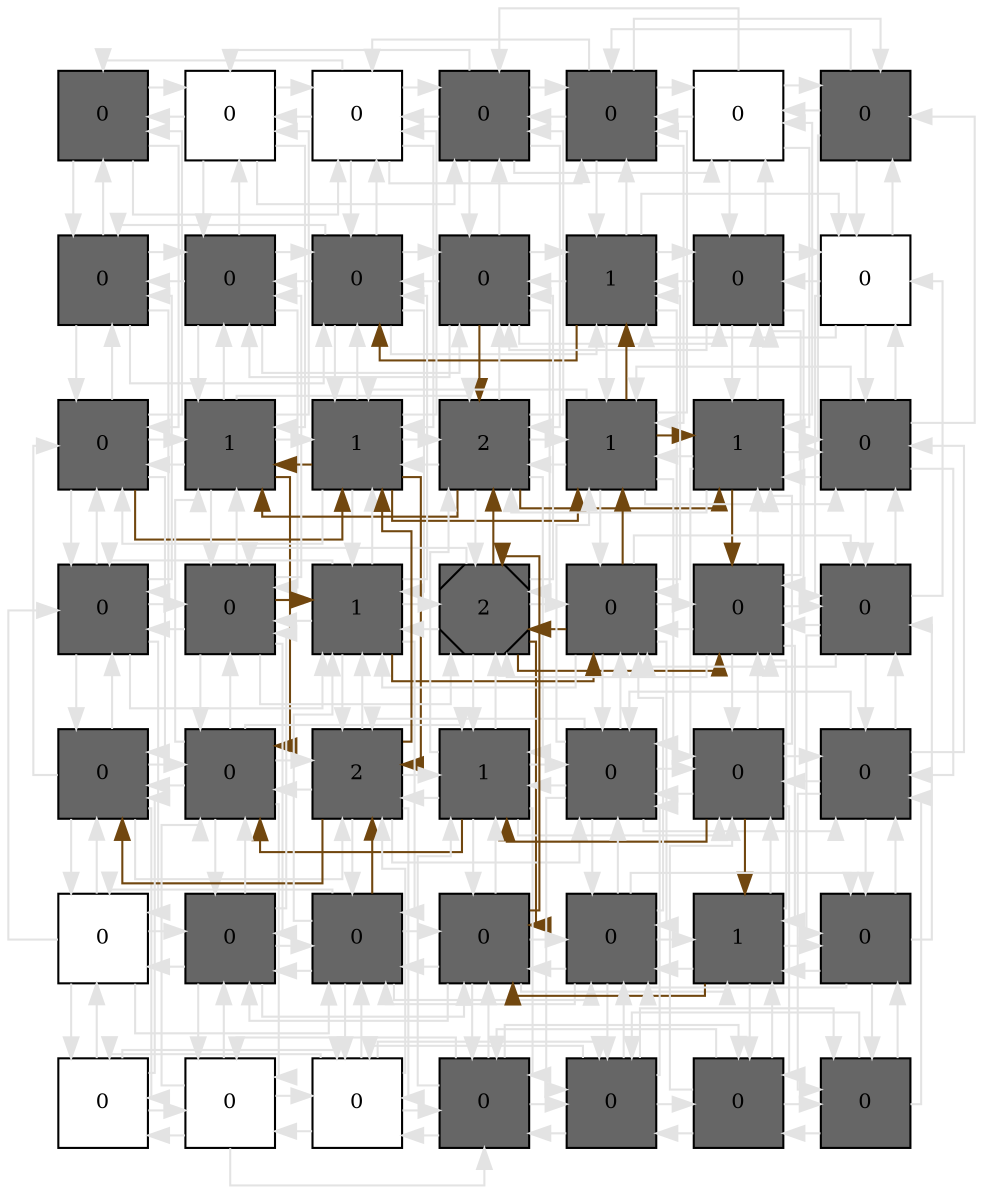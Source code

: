 digraph layout  {
rankdir=TB;
splines=ortho;
node [fixedsize=false, style=filled, width="0.6"];
edge [constraint=false];
0 [fillcolor="#666666", fontsize=10, label=0, shape=square, tooltip="name:  PIP2 ,\nin_degree: 4,\nout_degree: 4"];
1 [fillcolor="#FFFFFF", fontsize=10, label=0, shape=square, tooltip="name: None,\nin_degree: 5,\nout_degree: 5"];
2 [fillcolor="#FFFFFF", fontsize=10, label=0, shape=square, tooltip="name: None,\nin_degree: 6,\nout_degree: 6"];
3 [fillcolor="#666666", fontsize=10, label=0, shape=square, tooltip="name:  IkB ,\nin_degree: 6,\nout_degree: 6"];
4 [fillcolor="#666666", fontsize=10, label=0, shape=square, tooltip="name:  IKK ,\nin_degree: 6,\nout_degree: 6"];
5 [fillcolor="#FFFFFF", fontsize=10, label=0, shape=square, tooltip="name: None,\nin_degree: 5,\nout_degree: 5"];
6 [fillcolor="#666666", fontsize=10, label=0, shape=square, tooltip="name:  NIK ,\nin_degree: 4,\nout_degree: 4"];
7 [fillcolor="#666666", fontsize=10, label=0, shape=square, tooltip="name:  GFR ,\nin_degree: 5,\nout_degree: 5"];
8 [fillcolor="#666666", fontsize=10, label=0, shape=square, tooltip="name:  GF ,\nin_degree: 6,\nout_degree: 6"];
9 [fillcolor="#666666", fontsize=10, label=0, shape=square, tooltip="name:  Mdm2 ,\nin_degree: 7,\nout_degree: 7"];
10 [fillcolor="#666666", fontsize=10, label=0, shape=square, tooltip="name:  NFkB ,\nin_degree: 7,\nout_degree: 7"];
11 [fillcolor="#666666", fontsize=10, label=1, shape=square, tooltip="name:  A20 ,\nin_degree: 7,\nout_degree: 7"];
12 [fillcolor="#666666", fontsize=10, label=0, shape=square, tooltip="name:  Cas12 ,\nin_degree: 6,\nout_degree: 6"];
13 [fillcolor="#FFFFFF", fontsize=10, label=0, shape=square, tooltip="name: None,\nin_degree: 5,\nout_degree: 5"];
14 [fillcolor="#666666", fontsize=10, label=0, shape=square, tooltip="name:  PIP3 ,\nin_degree: 6,\nout_degree: 6"];
15 [fillcolor="#666666", fontsize=10, label=1, shape=square, tooltip="name:  BclX ,\nin_degree: 7,\nout_degree: 7"];
16 [fillcolor="#666666", fontsize=10, label=1, shape=square, tooltip="name:  p53 ,\nin_degree: 8,\nout_degree: 8"];
17 [fillcolor="#666666", fontsize=10, label=2, shape=square, tooltip="name:  BAD ,\nin_degree: 8,\nout_degree: 8"];
18 [fillcolor="#666666", fontsize=10, label=1, shape=square, tooltip="name:  AKT ,\nin_degree: 8,\nout_degree: 8"];
19 [fillcolor="#666666", fontsize=10, label=1, shape=square, tooltip="name:  Cas7 ,\nin_degree: 7,\nout_degree: 7"];
20 [fillcolor="#666666", fontsize=10, label=0, shape=square, tooltip="name:  TRAF2 ,\nin_degree: 6,\nout_degree: 6"];
21 [fillcolor="#666666", fontsize=10, label=0, shape=square, tooltip="name:  PI3K ,\nin_degree: 6,\nout_degree: 6"];
22 [fillcolor="#666666", fontsize=10, label=0, shape=square, tooltip="name:  Mito ,\nin_degree: 7,\nout_degree: 7"];
23 [fillcolor="#666666", fontsize=10, label=1, shape=square, tooltip="name:  Apaf1 ,\nin_degree: 8,\nout_degree: 8"];
24 [fillcolor="#666666", fontsize=10, label=2, shape=Msquare, tooltip="name:  IAP ,\nin_degree: 8,\nout_degree: 8"];
25 [fillcolor="#666666", fontsize=10, label=0, shape=square, tooltip="name:  APC ,\nin_degree: 8,\nout_degree: 8"];
26 [fillcolor="#666666", fontsize=10, label=0, shape=square, tooltip="name:  Cas9 ,\nin_degree: 7,\nout_degree: 7"];
27 [fillcolor="#666666", fontsize=10, label=0, shape=square, tooltip="name:  RIP ,\nin_degree: 6,\nout_degree: 6"];
28 [fillcolor="#666666", fontsize=10, label=0, shape=square, tooltip="name:  PTEN ,\nin_degree: 6,\nout_degree: 6"];
29 [fillcolor="#666666", fontsize=10, label=0, shape=square, tooltip="name:  BID ,\nin_degree: 7,\nout_degree: 7"];
30 [fillcolor="#666666", fontsize=10, label=2, shape=square, tooltip="name:  JNK ,\nin_degree: 8,\nout_degree: 8"];
31 [fillcolor="#666666", fontsize=10, label=1, shape=square, tooltip="name:  Cas6 ,\nin_degree: 8,\nout_degree: 8"];
32 [fillcolor="#666666", fontsize=10, label=0, shape=square, tooltip="name:  JNKK ,\nin_degree: 8,\nout_degree: 8"];
33 [fillcolor="#666666", fontsize=10, label=0, shape=square, tooltip="name:  Cas8 ,\nin_degree: 7,\nout_degree: 7"];
34 [fillcolor="#666666", fontsize=10, label=0, shape=square, tooltip="name:  MEKK1 ,\nin_degree: 6,\nout_degree: 6"];
35 [fillcolor="#FFFFFF", fontsize=10, label=0, shape=square, tooltip="name: None,\nin_degree: 5,\nout_degree: 5"];
36 [fillcolor="#666666", fontsize=10, label=0, shape=square, tooltip="name:  Cas3_dummy ,\nin_degree: 6,\nout_degree: 6"];
37 [fillcolor="#666666", fontsize=10, label=0, shape=square, tooltip="name:  DNADamageEvent ,\nin_degree: 7,\nout_degree: 7"];
38 [fillcolor="#666666", fontsize=10, label=0, shape=square, tooltip="name:  Cas3 ,\nin_degree: 7,\nout_degree: 7"];
39 [fillcolor="#666666", fontsize=10, label=0, shape=square, tooltip="name:  TNFR1 ,\nin_degree: 7,\nout_degree: 7"];
40 [fillcolor="#666666", fontsize=10, label=1, shape=square, tooltip="name:  FADD ,\nin_degree: 6,\nout_degree: 6"];
41 [fillcolor="#666666", fontsize=10, label=0, shape=square, tooltip="name:  TRADD ,\nin_degree: 5,\nout_degree: 5"];
42 [fillcolor="#FFFFFF", fontsize=10, label=0, shape=square, tooltip="name: None,\nin_degree: 4,\nout_degree: 4"];
43 [fillcolor="#FFFFFF", fontsize=10, label=0, shape=square, tooltip="name: None,\nin_degree: 5,\nout_degree: 5"];
44 [fillcolor="#FFFFFF", fontsize=10, label=0, shape=square, tooltip="name: None,\nin_degree: 6,\nout_degree: 6"];
45 [fillcolor="#666666", fontsize=10, label=0, shape=square, tooltip="name:  TNFR2 ,\nin_degree: 6,\nout_degree: 6"];
46 [fillcolor="#666666", fontsize=10, label=0, shape=square, tooltip="name:  TNF ,\nin_degree: 6,\nout_degree: 6"];
47 [fillcolor="#666666", fontsize=10, label=0, shape=square, tooltip="name:  cFLIP ,\nin_degree: 5,\nout_degree: 5"];
48 [fillcolor="#666666", fontsize=10, label=0, shape=square, tooltip="name:  TRAF ,\nin_degree: 4,\nout_degree: 4"];
0 -> 1  [color=grey89, style="penwidth(0.1)", tooltip=" ", weight=1];
0 -> 7  [color=grey89, style="penwidth(0.1)", tooltip=" ", weight=1];
0 -> 14  [color=grey89, style="penwidth(0.1)", tooltip=" ", weight=1];
0 -> 2  [color=grey89, style="penwidth(0.1)", tooltip=" ", weight=1];
1 -> 0  [color=grey89, style="penwidth(0.1)", tooltip=" ", weight=1];
1 -> 2  [color=grey89, style="penwidth(0.1)", tooltip=" ", weight=1];
1 -> 8  [color=grey89, style="penwidth(0.1)", tooltip=" ", weight=1];
1 -> 15  [color=grey89, style="penwidth(0.1)", tooltip=" ", weight=1];
1 -> 3  [color=grey89, style="penwidth(0.1)", tooltip=" ", weight=1];
2 -> 1  [color=grey89, style="penwidth(0.1)", tooltip=" ", weight=1];
2 -> 3  [color=grey89, style="penwidth(0.1)", tooltip=" ", weight=1];
2 -> 9  [color=grey89, style="penwidth(0.1)", tooltip=" ", weight=1];
2 -> 16  [color=grey89, style="penwidth(0.1)", tooltip=" ", weight=1];
2 -> 4  [color=grey89, style="penwidth(0.1)", tooltip=" ", weight=1];
2 -> 0  [color=grey89, style="penwidth(0.1)", tooltip=" ", weight=1];
3 -> 2  [color=grey89, style="penwidth(0.1)", tooltip=" ", weight=1];
3 -> 4  [color=grey89, style="penwidth(0.1)", tooltip=" ", weight=1];
3 -> 10  [color=grey89, style="penwidth(0.1)", tooltip=" ", weight=1];
3 -> 17  [color=grey89, style="penwidth(0.1)", tooltip=" ", weight=1];
3 -> 5  [color=grey89, style="penwidth(0.1)", tooltip=" ", weight=1];
3 -> 1  [color=grey89, style="penwidth(0.1)", tooltip=" ", weight=1];
4 -> 3  [color=grey89, style="penwidth(0.1)", tooltip=" ", weight=1];
4 -> 5  [color=grey89, style="penwidth(0.1)", tooltip=" ", weight=1];
4 -> 11  [color=grey89, style="penwidth(0.1)", tooltip=" ", weight=1];
4 -> 18  [color=grey89, style="penwidth(0.1)", tooltip=" ", weight=1];
4 -> 6  [color=grey89, style="penwidth(0.1)", tooltip=" ", weight=1];
4 -> 2  [color=grey89, style="penwidth(0.1)", tooltip=" ", weight=1];
5 -> 4  [color=grey89, style="penwidth(0.1)", tooltip=" ", weight=1];
5 -> 6  [color=grey89, style="penwidth(0.1)", tooltip=" ", weight=1];
5 -> 12  [color=grey89, style="penwidth(0.1)", tooltip=" ", weight=1];
5 -> 19  [color=grey89, style="penwidth(0.1)", tooltip=" ", weight=1];
5 -> 3  [color=grey89, style="penwidth(0.1)", tooltip=" ", weight=1];
6 -> 5  [color=grey89, style="penwidth(0.1)", tooltip=" ", weight=1];
6 -> 13  [color=grey89, style="penwidth(0.1)", tooltip=" ", weight=1];
6 -> 20  [color=grey89, style="penwidth(0.1)", tooltip=" ", weight=1];
6 -> 4  [color=grey89, style="penwidth(0.1)", tooltip=" ", weight=1];
7 -> 0  [color=grey89, style="penwidth(0.1)", tooltip=" ", weight=1];
7 -> 8  [color=grey89, style="penwidth(0.1)", tooltip=" ", weight=1];
7 -> 14  [color=grey89, style="penwidth(0.1)", tooltip=" ", weight=1];
7 -> 21  [color=grey89, style="penwidth(0.1)", tooltip=" ", weight=1];
7 -> 9  [color=grey89, style="penwidth(0.1)", tooltip=" ", weight=1];
8 -> 1  [color=grey89, style="penwidth(0.1)", tooltip=" ", weight=1];
8 -> 7  [color=grey89, style="penwidth(0.1)", tooltip=" ", weight=1];
8 -> 9  [color=grey89, style="penwidth(0.1)", tooltip=" ", weight=1];
8 -> 15  [color=grey89, style="penwidth(0.1)", tooltip=" ", weight=1];
8 -> 22  [color=grey89, style="penwidth(0.1)", tooltip=" ", weight=1];
8 -> 10  [color=grey89, style="penwidth(0.1)", tooltip=" ", weight=1];
9 -> 2  [color=grey89, style="penwidth(0.1)", tooltip=" ", weight=1];
9 -> 8  [color=grey89, style="penwidth(0.1)", tooltip=" ", weight=1];
9 -> 10  [color=grey89, style="penwidth(0.1)", tooltip=" ", weight=1];
9 -> 16  [color=grey89, style="penwidth(0.1)", tooltip=" ", weight=1];
9 -> 23  [color=grey89, style="penwidth(0.1)", tooltip=" ", weight=1];
9 -> 11  [color=grey89, style="penwidth(0.1)", tooltip=" ", weight=1];
9 -> 7  [color=grey89, style="penwidth(0.1)", tooltip=" ", weight=1];
10 -> 3  [color=grey89, style="penwidth(0.1)", tooltip=" ", weight=1];
10 -> 9  [color=grey89, style="penwidth(0.1)", tooltip=" ", weight=1];
10 -> 11  [color=grey89, style="penwidth(0.1)", tooltip=" ", weight=1];
10 -> 17  [color="#71470F", style="penwidth(0.1)", tooltip="10( NFkB ) to 15( BclX )", weight=1];
10 -> 24  [color=grey89, style="penwidth(0.1)", tooltip=" ", weight=1];
10 -> 12  [color=grey89, style="penwidth(0.1)", tooltip=" ", weight=1];
10 -> 8  [color=grey89, style="penwidth(0.1)", tooltip=" ", weight=1];
11 -> 4  [color=grey89, style="penwidth(0.1)", tooltip=" ", weight=1];
11 -> 10  [color=grey89, style="penwidth(0.1)", tooltip=" ", weight=1];
11 -> 12  [color=grey89, style="penwidth(0.1)", tooltip=" ", weight=1];
11 -> 18  [color=grey89, style="penwidth(0.1)", tooltip=" ", weight=1];
11 -> 25  [color=grey89, style="penwidth(0.1)", tooltip=" ", weight=1];
11 -> 13  [color=grey89, style="penwidth(0.1)", tooltip=" ", weight=1];
11 -> 9  [color="#71470F", style="penwidth(0.1)", tooltip="18( AKT ) to 9( Mdm2 )", weight=1];
12 -> 5  [color=grey89, style="penwidth(0.1)", tooltip=" ", weight=1];
12 -> 11  [color=grey89, style="penwidth(0.1)", tooltip=" ", weight=1];
12 -> 13  [color=grey89, style="penwidth(0.1)", tooltip=" ", weight=1];
12 -> 19  [color=grey89, style="penwidth(0.1)", tooltip=" ", weight=1];
12 -> 26  [color=grey89, style="penwidth(0.1)", tooltip=" ", weight=1];
12 -> 10  [color=grey89, style="penwidth(0.1)", tooltip=" ", weight=1];
13 -> 6  [color=grey89, style="penwidth(0.1)", tooltip=" ", weight=1];
13 -> 12  [color=grey89, style="penwidth(0.1)", tooltip=" ", weight=1];
13 -> 20  [color=grey89, style="penwidth(0.1)", tooltip=" ", weight=1];
13 -> 27  [color=grey89, style="penwidth(0.1)", tooltip=" ", weight=1];
13 -> 11  [color=grey89, style="penwidth(0.1)", tooltip=" ", weight=1];
14 -> 7  [color=grey89, style="penwidth(0.1)", tooltip=" ", weight=1];
14 -> 15  [color=grey89, style="penwidth(0.1)", tooltip=" ", weight=1];
14 -> 21  [color=grey89, style="penwidth(0.1)", tooltip=" ", weight=1];
14 -> 28  [color=grey89, style="penwidth(0.1)", tooltip=" ", weight=1];
14 -> 0  [color=grey89, style="penwidth(0.1)", tooltip=" ", weight=1];
14 -> 16  [color="#71470F", style="penwidth(0.1)", tooltip="14( PIP3 ) to 18( AKT )", weight=1];
15 -> 8  [color=grey89, style="penwidth(0.1)", tooltip=" ", weight=1];
15 -> 14  [color=grey89, style="penwidth(0.1)", tooltip=" ", weight=1];
15 -> 16  [color=grey89, style="penwidth(0.1)", tooltip=" ", weight=1];
15 -> 22  [color=grey89, style="penwidth(0.1)", tooltip=" ", weight=1];
15 -> 29  [color="#71470F", style="penwidth(0.1)", tooltip="16( p53 ) to 29( BID )", weight=1];
15 -> 1  [color=grey89, style="penwidth(0.1)", tooltip=" ", weight=1];
15 -> 17  [color=grey89, style="penwidth(0.1)", tooltip=" ", weight=1];
16 -> 9  [color=grey89, style="penwidth(0.1)", tooltip=" ", weight=1];
16 -> 15  [color="#71470F", style="penwidth(0.1)", tooltip="16( p53 ) to 29( BID )", weight=1];
16 -> 17  [color=grey89, style="penwidth(0.1)", tooltip=" ", weight=1];
16 -> 23  [color=grey89, style="penwidth(0.1)", tooltip=" ", weight=1];
16 -> 30  [color="#71470F", style="penwidth(0.1)", tooltip="16( p53 ) to 28( PTEN )", weight=1];
16 -> 2  [color=grey89, style="penwidth(0.1)", tooltip=" ", weight=1];
16 -> 18  [color="#71470F", style="penwidth(0.1)", tooltip="14( PIP3 ) to 18( AKT )", weight=1];
16 -> 14  [color=grey89, style="penwidth(0.1)", tooltip=" ", weight=1];
17 -> 10  [color=grey89, style="penwidth(0.1)", tooltip=" ", weight=1];
17 -> 16  [color=grey89, style="penwidth(0.1)", tooltip=" ", weight=1];
17 -> 18  [color=grey89, style="penwidth(0.1)", tooltip=" ", weight=1];
17 -> 24  [color=grey89, style="penwidth(0.1)", tooltip=" ", weight=1];
17 -> 31  [color=grey89, style="penwidth(0.1)", tooltip=" ", weight=1];
17 -> 3  [color=grey89, style="penwidth(0.1)", tooltip=" ", weight=1];
17 -> 19  [color="#71470F", style="penwidth(0.1)", tooltip="24( IAP ) to 19( Cas7 )", weight=1];
17 -> 15  [color="#71470F", style="penwidth(0.1)", tooltip="10( NFkB ) to 15( BclX )", weight=1];
18 -> 11  [color="#71470F", style="penwidth(0.1)", tooltip="18( AKT ) to 9( Mdm2 )", weight=1];
18 -> 17  [color=grey89, style="penwidth(0.1)", tooltip=" ", weight=1];
18 -> 19  [color="#71470F", style="penwidth(0.1)", tooltip="25( APC ) to 19( Cas7 )", weight=1];
18 -> 25  [color=grey89, style="penwidth(0.1)", tooltip=" ", weight=1];
18 -> 32  [color=grey89, style="penwidth(0.1)", tooltip=" ", weight=1];
18 -> 4  [color=grey89, style="penwidth(0.1)", tooltip=" ", weight=1];
18 -> 20  [color=grey89, style="penwidth(0.1)", tooltip=" ", weight=1];
18 -> 16  [color=grey89, style="penwidth(0.1)", tooltip=" ", weight=1];
19 -> 12  [color=grey89, style="penwidth(0.1)", tooltip=" ", weight=1];
19 -> 18  [color=grey89, style="penwidth(0.1)", tooltip=" ", weight=1];
19 -> 20  [color=grey89, style="penwidth(0.1)", tooltip=" ", weight=1];
19 -> 26  [color="#71470F", style="penwidth(0.1)", tooltip="18( AKT ) to 26( Cas9 )", weight=1];
19 -> 33  [color=grey89, style="penwidth(0.1)", tooltip=" ", weight=1];
19 -> 5  [color=grey89, style="penwidth(0.1)", tooltip=" ", weight=1];
19 -> 17  [color=grey89, style="penwidth(0.1)", tooltip=" ", weight=1];
20 -> 13  [color=grey89, style="penwidth(0.1)", tooltip=" ", weight=1];
20 -> 19  [color=grey89, style="penwidth(0.1)", tooltip=" ", weight=1];
20 -> 27  [color=grey89, style="penwidth(0.1)", tooltip=" ", weight=1];
20 -> 34  [color=grey89, style="penwidth(0.1)", tooltip=" ", weight=1];
20 -> 6  [color=grey89, style="penwidth(0.1)", tooltip=" ", weight=1];
20 -> 18  [color=grey89, style="penwidth(0.1)", tooltip=" ", weight=1];
21 -> 14  [color=grey89, style="penwidth(0.1)", tooltip=" ", weight=1];
21 -> 22  [color=grey89, style="penwidth(0.1)", tooltip=" ", weight=1];
21 -> 28  [color=grey89, style="penwidth(0.1)", tooltip=" ", weight=1];
21 -> 35  [color=grey89, style="penwidth(0.1)", tooltip=" ", weight=1];
21 -> 7  [color=grey89, style="penwidth(0.1)", tooltip=" ", weight=1];
21 -> 23  [color=grey89, style="penwidth(0.1)", tooltip=" ", weight=1];
22 -> 15  [color=grey89, style="penwidth(0.1)", tooltip=" ", weight=1];
22 -> 21  [color=grey89, style="penwidth(0.1)", tooltip=" ", weight=1];
22 -> 23  [color="#71470F", style="penwidth(0.1)", tooltip="22( Mito ) to 25( APC )", weight=1];
22 -> 29  [color=grey89, style="penwidth(0.1)", tooltip=" ", weight=1];
22 -> 36  [color=grey89, style="penwidth(0.1)", tooltip=" ", weight=1];
22 -> 8  [color=grey89, style="penwidth(0.1)", tooltip=" ", weight=1];
22 -> 24  [color=grey89, style="penwidth(0.1)", tooltip=" ", weight=1];
23 -> 16  [color=grey89, style="penwidth(0.1)", tooltip=" ", weight=1];
23 -> 22  [color=grey89, style="penwidth(0.1)", tooltip=" ", weight=1];
23 -> 24  [color=grey89, style="penwidth(0.1)", tooltip=" ", weight=1];
23 -> 30  [color=grey89, style="penwidth(0.1)", tooltip=" ", weight=1];
23 -> 37  [color=grey89, style="penwidth(0.1)", tooltip=" ", weight=1];
23 -> 9  [color=grey89, style="penwidth(0.1)", tooltip=" ", weight=1];
23 -> 25  [color="#71470F", style="penwidth(0.1)", tooltip="22( Mito ) to 25( APC )", weight=1];
23 -> 21  [color=grey89, style="penwidth(0.1)", tooltip=" ", weight=1];
24 -> 17  [color="#71470F", style="penwidth(0.1)", tooltip="24( IAP ) to 19( Cas7 )", weight=1];
24 -> 23  [color=grey89, style="penwidth(0.1)", tooltip=" ", weight=1];
24 -> 25  [color=grey89, style="penwidth(0.1)", tooltip=" ", weight=1];
24 -> 31  [color=grey89, style="penwidth(0.1)", tooltip=" ", weight=1];
24 -> 38  [color="#71470F", style="penwidth(0.1)", tooltip="25( APC ) to 38( Cas3 )", weight=1];
24 -> 10  [color=grey89, style="penwidth(0.1)", tooltip=" ", weight=1];
24 -> 26  [color="#71470F", style="penwidth(0.1)", tooltip="38( Cas3 ) to 26( Cas9 )", weight=1];
24 -> 22  [color=grey89, style="penwidth(0.1)", tooltip=" ", weight=1];
25 -> 18  [color="#71470F", style="penwidth(0.1)", tooltip="25( APC ) to 19( Cas7 )", weight=1];
25 -> 24  [color="#71470F", style="penwidth(0.1)", tooltip="25( APC ) to 38( Cas3 )", weight=1];
25 -> 26  [color=grey89, style="penwidth(0.1)", tooltip=" ", weight=1];
25 -> 32  [color=grey89, style="penwidth(0.1)", tooltip=" ", weight=1];
25 -> 39  [color=grey89, style="penwidth(0.1)", tooltip=" ", weight=1];
25 -> 11  [color=grey89, style="penwidth(0.1)", tooltip=" ", weight=1];
25 -> 27  [color=grey89, style="penwidth(0.1)", tooltip=" ", weight=1];
25 -> 23  [color=grey89, style="penwidth(0.1)", tooltip=" ", weight=1];
26 -> 19  [color=grey89, style="penwidth(0.1)", tooltip=" ", weight=1];
26 -> 25  [color=grey89, style="penwidth(0.1)", tooltip=" ", weight=1];
26 -> 27  [color=grey89, style="penwidth(0.1)", tooltip=" ", weight=1];
26 -> 33  [color=grey89, style="penwidth(0.1)", tooltip=" ", weight=1];
26 -> 40  [color=grey89, style="penwidth(0.1)", tooltip=" ", weight=1];
26 -> 12  [color=grey89, style="penwidth(0.1)", tooltip=" ", weight=1];
26 -> 24  [color=grey89, style="penwidth(0.1)", tooltip=" ", weight=1];
27 -> 20  [color=grey89, style="penwidth(0.1)", tooltip=" ", weight=1];
27 -> 26  [color=grey89, style="penwidth(0.1)", tooltip=" ", weight=1];
27 -> 34  [color=grey89, style="penwidth(0.1)", tooltip=" ", weight=1];
27 -> 41  [color=grey89, style="penwidth(0.1)", tooltip=" ", weight=1];
27 -> 13  [color=grey89, style="penwidth(0.1)", tooltip=" ", weight=1];
27 -> 25  [color=grey89, style="penwidth(0.1)", tooltip=" ", weight=1];
28 -> 21  [color=grey89, style="penwidth(0.1)", tooltip=" ", weight=1];
28 -> 29  [color=grey89, style="penwidth(0.1)", tooltip=" ", weight=1];
28 -> 35  [color=grey89, style="penwidth(0.1)", tooltip=" ", weight=1];
28 -> 42  [color=grey89, style="penwidth(0.1)", tooltip=" ", weight=1];
28 -> 14  [color=grey89, style="penwidth(0.1)", tooltip=" ", weight=1];
28 -> 30  [color=grey89, style="penwidth(0.1)", tooltip=" ", weight=1];
29 -> 22  [color=grey89, style="penwidth(0.1)", tooltip=" ", weight=1];
29 -> 28  [color=grey89, style="penwidth(0.1)", tooltip=" ", weight=1];
29 -> 30  [color=grey89, style="penwidth(0.1)", tooltip=" ", weight=1];
29 -> 36  [color=grey89, style="penwidth(0.1)", tooltip=" ", weight=1];
29 -> 43  [color=grey89, style="penwidth(0.1)", tooltip=" ", weight=1];
29 -> 15  [color=grey89, style="penwidth(0.1)", tooltip=" ", weight=1];
29 -> 31  [color=grey89, style="penwidth(0.1)", tooltip=" ", weight=1];
30 -> 23  [color=grey89, style="penwidth(0.1)", tooltip=" ", weight=1];
30 -> 29  [color=grey89, style="penwidth(0.1)", tooltip=" ", weight=1];
30 -> 31  [color=grey89, style="penwidth(0.1)", tooltip=" ", weight=1];
30 -> 37  [color=grey89, style="penwidth(0.1)", tooltip=" ", weight=1];
30 -> 44  [color=grey89, style="penwidth(0.1)", tooltip=" ", weight=1];
30 -> 16  [color="#71470F", style="penwidth(0.1)", tooltip="37( DNADamageEvent ) to 16( p53 )", weight=1];
30 -> 32  [color=grey89, style="penwidth(0.1)", tooltip=" ", weight=1];
30 -> 28  [color="#71470F", style="penwidth(0.1)", tooltip="16( p53 ) to 28( PTEN )", weight=1];
31 -> 24  [color=grey89, style="penwidth(0.1)", tooltip=" ", weight=1];
31 -> 30  [color=grey89, style="penwidth(0.1)", tooltip=" ", weight=1];
31 -> 32  [color=grey89, style="penwidth(0.1)", tooltip=" ", weight=1];
31 -> 38  [color=grey89, style="penwidth(0.1)", tooltip=" ", weight=1];
31 -> 45  [color=grey89, style="penwidth(0.1)", tooltip=" ", weight=1];
31 -> 17  [color=grey89, style="penwidth(0.1)", tooltip=" ", weight=1];
31 -> 33  [color=grey89, style="penwidth(0.1)", tooltip=" ", weight=1];
31 -> 29  [color="#71470F", style="penwidth(0.1)", tooltip="33( Cas8 ) to 29( BID )", weight=1];
32 -> 25  [color=grey89, style="penwidth(0.1)", tooltip=" ", weight=1];
32 -> 31  [color=grey89, style="penwidth(0.1)", tooltip=" ", weight=1];
32 -> 33  [color=grey89, style="penwidth(0.1)", tooltip=" ", weight=1];
32 -> 39  [color=grey89, style="penwidth(0.1)", tooltip=" ", weight=1];
32 -> 46  [color=grey89, style="penwidth(0.1)", tooltip=" ", weight=1];
32 -> 18  [color=grey89, style="penwidth(0.1)", tooltip=" ", weight=1];
32 -> 34  [color=grey89, style="penwidth(0.1)", tooltip=" ", weight=1];
32 -> 30  [color=grey89, style="penwidth(0.1)", tooltip=" ", weight=1];
33 -> 26  [color=grey89, style="penwidth(0.1)", tooltip=" ", weight=1];
33 -> 32  [color=grey89, style="penwidth(0.1)", tooltip=" ", weight=1];
33 -> 34  [color=grey89, style="penwidth(0.1)", tooltip=" ", weight=1];
33 -> 40  [color="#71470F", style="penwidth(0.1)", tooltip="33( Cas8 ) to 38( Cas3 )", weight=1];
33 -> 47  [color=grey89, style="penwidth(0.1)", tooltip=" ", weight=1];
33 -> 19  [color=grey89, style="penwidth(0.1)", tooltip=" ", weight=1];
33 -> 31  [color="#71470F", style="penwidth(0.1)", tooltip="33( Cas8 ) to 29( BID )", weight=1];
34 -> 27  [color=grey89, style="penwidth(0.1)", tooltip=" ", weight=1];
34 -> 33  [color=grey89, style="penwidth(0.1)", tooltip=" ", weight=1];
34 -> 41  [color=grey89, style="penwidth(0.1)", tooltip=" ", weight=1];
34 -> 48  [color=grey89, style="penwidth(0.1)", tooltip=" ", weight=1];
34 -> 20  [color=grey89, style="penwidth(0.1)", tooltip=" ", weight=1];
34 -> 32  [color=grey89, style="penwidth(0.1)", tooltip=" ", weight=1];
35 -> 28  [color=grey89, style="penwidth(0.1)", tooltip=" ", weight=1];
35 -> 36  [color=grey89, style="penwidth(0.1)", tooltip=" ", weight=1];
35 -> 42  [color=grey89, style="penwidth(0.1)", tooltip=" ", weight=1];
35 -> 21  [color=grey89, style="penwidth(0.1)", tooltip=" ", weight=1];
35 -> 37  [color=grey89, style="penwidth(0.1)", tooltip=" ", weight=1];
36 -> 29  [color=grey89, style="penwidth(0.1)", tooltip=" ", weight=1];
36 -> 35  [color=grey89, style="penwidth(0.1)", tooltip=" ", weight=1];
36 -> 37  [color=grey89, style="penwidth(0.1)", tooltip=" ", weight=1];
36 -> 43  [color=grey89, style="penwidth(0.1)", tooltip=" ", weight=1];
36 -> 22  [color=grey89, style="penwidth(0.1)", tooltip=" ", weight=1];
36 -> 38  [color=grey89, style="penwidth(0.1)", tooltip=" ", weight=1];
37 -> 30  [color="#71470F", style="penwidth(0.1)", tooltip="37( DNADamageEvent ) to 16( p53 )", weight=1];
37 -> 36  [color=grey89, style="penwidth(0.1)", tooltip=" ", weight=1];
37 -> 38  [color=grey89, style="penwidth(0.1)", tooltip=" ", weight=1];
37 -> 44  [color=grey89, style="penwidth(0.1)", tooltip=" ", weight=1];
37 -> 23  [color=grey89, style="penwidth(0.1)", tooltip=" ", weight=1];
37 -> 39  [color=grey89, style="penwidth(0.1)", tooltip=" ", weight=1];
37 -> 35  [color=grey89, style="penwidth(0.1)", tooltip=" ", weight=1];
38 -> 31  [color=grey89, style="penwidth(0.1)", tooltip=" ", weight=1];
38 -> 37  [color=grey89, style="penwidth(0.1)", tooltip=" ", weight=1];
38 -> 39  [color=grey89, style="penwidth(0.1)", tooltip=" ", weight=1];
38 -> 45  [color=grey89, style="penwidth(0.1)", tooltip=" ", weight=1];
38 -> 24  [color="#71470F", style="penwidth(0.1)", tooltip="38( Cas3 ) to 26( Cas9 )", weight=1];
38 -> 40  [color=grey89, style="penwidth(0.1)", tooltip=" ", weight=1];
38 -> 36  [color=grey89, style="penwidth(0.1)", tooltip=" ", weight=1];
39 -> 32  [color=grey89, style="penwidth(0.1)", tooltip=" ", weight=1];
39 -> 38  [color=grey89, style="penwidth(0.1)", tooltip=" ", weight=1];
39 -> 40  [color=grey89, style="penwidth(0.1)", tooltip=" ", weight=1];
39 -> 46  [color=grey89, style="penwidth(0.1)", tooltip=" ", weight=1];
39 -> 25  [color=grey89, style="penwidth(0.1)", tooltip=" ", weight=1];
39 -> 41  [color=grey89, style="penwidth(0.1)", tooltip=" ", weight=1];
39 -> 37  [color=grey89, style="penwidth(0.1)", tooltip=" ", weight=1];
40 -> 33  [color=grey89, style="penwidth(0.1)", tooltip=" ", weight=1];
40 -> 39  [color=grey89, style="penwidth(0.1)", tooltip=" ", weight=1];
40 -> 41  [color=grey89, style="penwidth(0.1)", tooltip=" ", weight=1];
40 -> 47  [color=grey89, style="penwidth(0.1)", tooltip=" ", weight=1];
40 -> 26  [color=grey89, style="penwidth(0.1)", tooltip=" ", weight=1];
40 -> 38  [color="#71470F", style="penwidth(0.1)", tooltip="33( Cas8 ) to 38( Cas3 )", weight=1];
41 -> 34  [color=grey89, style="penwidth(0.1)", tooltip=" ", weight=1];
41 -> 40  [color=grey89, style="penwidth(0.1)", tooltip=" ", weight=1];
41 -> 48  [color=grey89, style="penwidth(0.1)", tooltip=" ", weight=1];
41 -> 27  [color=grey89, style="penwidth(0.1)", tooltip=" ", weight=1];
41 -> 39  [color=grey89, style="penwidth(0.1)", tooltip=" ", weight=1];
42 -> 35  [color=grey89, style="penwidth(0.1)", tooltip=" ", weight=1];
42 -> 43  [color=grey89, style="penwidth(0.1)", tooltip=" ", weight=1];
42 -> 28  [color=grey89, style="penwidth(0.1)", tooltip=" ", weight=1];
42 -> 44  [color=grey89, style="penwidth(0.1)", tooltip=" ", weight=1];
43 -> 36  [color=grey89, style="penwidth(0.1)", tooltip=" ", weight=1];
43 -> 42  [color=grey89, style="penwidth(0.1)", tooltip=" ", weight=1];
43 -> 44  [color=grey89, style="penwidth(0.1)", tooltip=" ", weight=1];
43 -> 29  [color=grey89, style="penwidth(0.1)", tooltip=" ", weight=1];
43 -> 45  [color=grey89, style="penwidth(0.1)", tooltip=" ", weight=1];
44 -> 37  [color=grey89, style="penwidth(0.1)", tooltip=" ", weight=1];
44 -> 43  [color=grey89, style="penwidth(0.1)", tooltip=" ", weight=1];
44 -> 45  [color=grey89, style="penwidth(0.1)", tooltip=" ", weight=1];
44 -> 30  [color=grey89, style="penwidth(0.1)", tooltip=" ", weight=1];
44 -> 46  [color=grey89, style="penwidth(0.1)", tooltip=" ", weight=1];
44 -> 42  [color=grey89, style="penwidth(0.1)", tooltip=" ", weight=1];
45 -> 38  [color=grey89, style="penwidth(0.1)", tooltip=" ", weight=1];
45 -> 44  [color=grey89, style="penwidth(0.1)", tooltip=" ", weight=1];
45 -> 46  [color=grey89, style="penwidth(0.1)", tooltip=" ", weight=1];
45 -> 31  [color=grey89, style="penwidth(0.1)", tooltip=" ", weight=1];
45 -> 47  [color=grey89, style="penwidth(0.1)", tooltip=" ", weight=1];
45 -> 43  [color=grey89, style="penwidth(0.1)", tooltip=" ", weight=1];
46 -> 39  [color=grey89, style="penwidth(0.1)", tooltip=" ", weight=1];
46 -> 45  [color=grey89, style="penwidth(0.1)", tooltip=" ", weight=1];
46 -> 47  [color=grey89, style="penwidth(0.1)", tooltip=" ", weight=1];
46 -> 32  [color=grey89, style="penwidth(0.1)", tooltip=" ", weight=1];
46 -> 48  [color=grey89, style="penwidth(0.1)", tooltip=" ", weight=1];
46 -> 44  [color=grey89, style="penwidth(0.1)", tooltip=" ", weight=1];
47 -> 40  [color=grey89, style="penwidth(0.1)", tooltip=" ", weight=1];
47 -> 46  [color=grey89, style="penwidth(0.1)", tooltip=" ", weight=1];
47 -> 48  [color=grey89, style="penwidth(0.1)", tooltip=" ", weight=1];
47 -> 33  [color=grey89, style="penwidth(0.1)", tooltip=" ", weight=1];
47 -> 45  [color=grey89, style="penwidth(0.1)", tooltip=" ", weight=1];
48 -> 41  [color=grey89, style="penwidth(0.1)", tooltip=" ", weight=1];
48 -> 47  [color=grey89, style="penwidth(0.1)", tooltip=" ", weight=1];
48 -> 34  [color=grey89, style="penwidth(0.1)", tooltip=" ", weight=1];
48 -> 46  [color=grey89, style="penwidth(0.1)", tooltip=" ", weight=1];
edge [constraint=true, style=invis];

0 -> 7 -> 14 -> 21 -> 28 -> 35 -> 42;
1 -> 8 -> 15 -> 22 -> 29 -> 36 -> 43;
2 -> 9 -> 16 -> 23 -> 30 -> 37 -> 44;
3 -> 10 -> 17 -> 24 -> 31 -> 38 -> 45;
4 -> 11 -> 18 -> 25 -> 32 -> 39 -> 46;
5 -> 12 -> 19 -> 26 -> 33 -> 40 -> 47;
6 -> 13 -> 20 -> 27 -> 34 -> 41 -> 48;
rank = same {0 -> 1 -> 2 -> 3 -> 4 -> 5 -> 6};
rank = same {7 -> 8 -> 9 -> 10 -> 11 -> 12 -> 13};
rank = same {14 -> 15 -> 16 -> 17 -> 18 -> 19 -> 20};
rank = same {21 -> 22 -> 23 -> 24 -> 25 -> 26 -> 27};
rank = same {28 -> 29 -> 30 -> 31 -> 32 -> 33 -> 34};
rank = same {35 -> 36 -> 37 -> 38 -> 39 -> 40 -> 41};
rank = same {42 -> 43 -> 44 -> 45 -> 46 -> 47 -> 48};
}